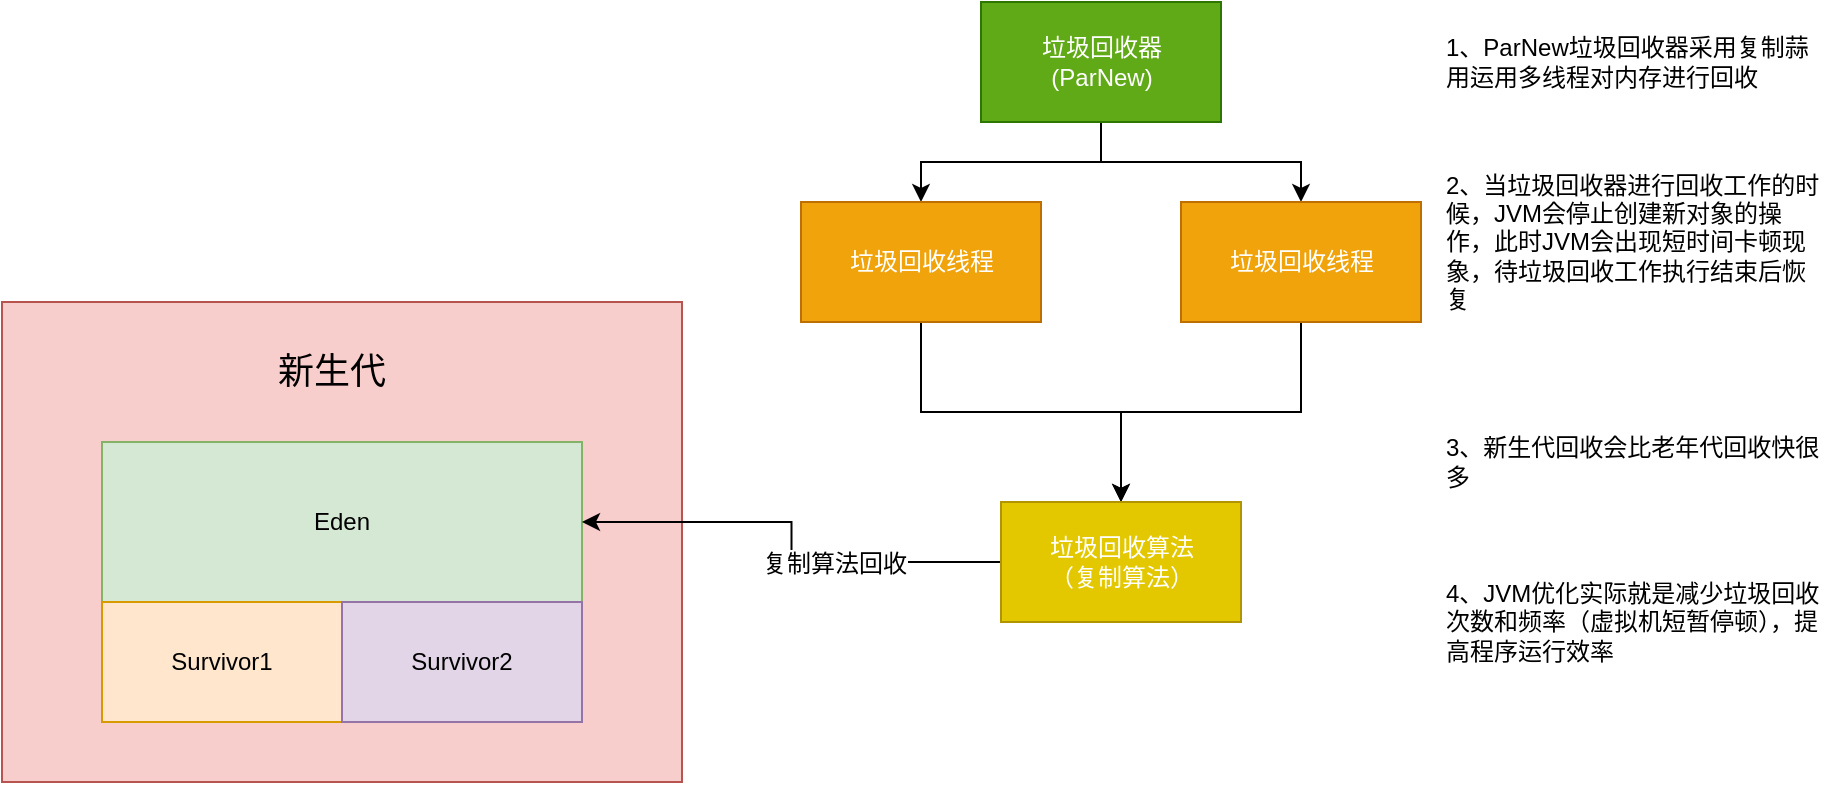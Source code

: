 <mxfile version="14.4.7" type="github">
  <diagram id="5ijHEx5X5Nq91W1rm9Qc" name="第 1 页">
    <mxGraphModel dx="1422" dy="772" grid="1" gridSize="10" guides="1" tooltips="1" connect="1" arrows="1" fold="1" page="1" pageScale="1" pageWidth="827" pageHeight="1169" math="0" shadow="0">
      <root>
        <mxCell id="0" />
        <mxCell id="1" parent="0" />
        <mxCell id="SIsQI7Nt7-XxvUVROHWF-1" value="" style="rounded=0;whiteSpace=wrap;html=1;fillColor=#f8cecc;strokeColor=#b85450;" vertex="1" parent="1">
          <mxGeometry x="20" y="300" width="340" height="240" as="geometry" />
        </mxCell>
        <mxCell id="SIsQI7Nt7-XxvUVROHWF-2" value="Eden" style="rounded=0;whiteSpace=wrap;html=1;fillColor=#d5e8d4;strokeColor=#82b366;" vertex="1" parent="1">
          <mxGeometry x="70" y="370" width="240" height="80" as="geometry" />
        </mxCell>
        <mxCell id="SIsQI7Nt7-XxvUVROHWF-3" value="Survivor1" style="rounded=0;whiteSpace=wrap;html=1;fillColor=#ffe6cc;strokeColor=#d79b00;" vertex="1" parent="1">
          <mxGeometry x="70" y="450" width="120" height="60" as="geometry" />
        </mxCell>
        <mxCell id="SIsQI7Nt7-XxvUVROHWF-4" value="Survivor2" style="rounded=0;whiteSpace=wrap;html=1;fillColor=#e1d5e7;strokeColor=#9673a6;" vertex="1" parent="1">
          <mxGeometry x="190" y="450" width="120" height="60" as="geometry" />
        </mxCell>
        <mxCell id="SIsQI7Nt7-XxvUVROHWF-5" value="新生代" style="text;html=1;strokeColor=none;fillColor=none;align=center;verticalAlign=middle;whiteSpace=wrap;rounded=0;fontStyle=0;fontSize=18;" vertex="1" parent="1">
          <mxGeometry x="150" y="320" width="70" height="30" as="geometry" />
        </mxCell>
        <mxCell id="SIsQI7Nt7-XxvUVROHWF-9" style="edgeStyle=orthogonalEdgeStyle;rounded=0;orthogonalLoop=1;jettySize=auto;html=1;fontSize=12;" edge="1" parent="1" source="SIsQI7Nt7-XxvUVROHWF-6" target="SIsQI7Nt7-XxvUVROHWF-7">
          <mxGeometry relative="1" as="geometry" />
        </mxCell>
        <mxCell id="SIsQI7Nt7-XxvUVROHWF-10" style="edgeStyle=orthogonalEdgeStyle;rounded=0;orthogonalLoop=1;jettySize=auto;html=1;fontSize=12;" edge="1" parent="1" source="SIsQI7Nt7-XxvUVROHWF-6" target="SIsQI7Nt7-XxvUVROHWF-8">
          <mxGeometry relative="1" as="geometry" />
        </mxCell>
        <mxCell id="SIsQI7Nt7-XxvUVROHWF-6" value="垃圾回收器&lt;br&gt;(ParNew)" style="rounded=0;whiteSpace=wrap;html=1;fontSize=12;fillColor=#60a917;strokeColor=#2D7600;fontColor=#ffffff;" vertex="1" parent="1">
          <mxGeometry x="509.5" y="150" width="120" height="60" as="geometry" />
        </mxCell>
        <mxCell id="SIsQI7Nt7-XxvUVROHWF-12" style="edgeStyle=orthogonalEdgeStyle;rounded=0;orthogonalLoop=1;jettySize=auto;html=1;fontSize=12;" edge="1" parent="1" source="SIsQI7Nt7-XxvUVROHWF-7" target="SIsQI7Nt7-XxvUVROHWF-11">
          <mxGeometry relative="1" as="geometry" />
        </mxCell>
        <mxCell id="SIsQI7Nt7-XxvUVROHWF-7" value="垃圾回收线程" style="rounded=0;whiteSpace=wrap;html=1;fontSize=12;fillColor=#f0a30a;strokeColor=#BD7000;fontColor=#ffffff;" vertex="1" parent="1">
          <mxGeometry x="419.5" y="250" width="120" height="60" as="geometry" />
        </mxCell>
        <mxCell id="SIsQI7Nt7-XxvUVROHWF-13" style="edgeStyle=orthogonalEdgeStyle;rounded=0;orthogonalLoop=1;jettySize=auto;html=1;fontSize=12;" edge="1" parent="1" source="SIsQI7Nt7-XxvUVROHWF-8" target="SIsQI7Nt7-XxvUVROHWF-11">
          <mxGeometry relative="1" as="geometry" />
        </mxCell>
        <mxCell id="SIsQI7Nt7-XxvUVROHWF-8" value="垃圾回收线程" style="rounded=0;whiteSpace=wrap;html=1;fontSize=12;fillColor=#f0a30a;strokeColor=#BD7000;fontColor=#ffffff;" vertex="1" parent="1">
          <mxGeometry x="609.5" y="250" width="120" height="60" as="geometry" />
        </mxCell>
        <mxCell id="SIsQI7Nt7-XxvUVROHWF-14" style="edgeStyle=orthogonalEdgeStyle;rounded=0;orthogonalLoop=1;jettySize=auto;html=1;entryX=1;entryY=0.5;entryDx=0;entryDy=0;fontSize=12;" edge="1" parent="1" source="SIsQI7Nt7-XxvUVROHWF-11" target="SIsQI7Nt7-XxvUVROHWF-2">
          <mxGeometry relative="1" as="geometry" />
        </mxCell>
        <mxCell id="SIsQI7Nt7-XxvUVROHWF-15" value="复制算法回收" style="edgeLabel;html=1;align=center;verticalAlign=middle;resizable=0;points=[];fontSize=12;" vertex="1" connectable="0" parent="SIsQI7Nt7-XxvUVROHWF-14">
          <mxGeometry x="-0.269" y="1" relative="1" as="geometry">
            <mxPoint as="offset" />
          </mxGeometry>
        </mxCell>
        <mxCell id="SIsQI7Nt7-XxvUVROHWF-11" value="垃圾回收算法&lt;br&gt;（复制算法）" style="rounded=0;whiteSpace=wrap;html=1;fontSize=12;fillColor=#e3c800;strokeColor=#B09500;fontColor=#ffffff;" vertex="1" parent="1">
          <mxGeometry x="519.5" y="400" width="120" height="60" as="geometry" />
        </mxCell>
        <mxCell id="SIsQI7Nt7-XxvUVROHWF-16" value="1、ParNew垃圾回收器采用复制蒜用运用多线程对内存进行回收&lt;br&gt;" style="text;html=1;strokeColor=none;fillColor=none;align=left;verticalAlign=middle;whiteSpace=wrap;rounded=0;fontSize=12;" vertex="1" parent="1">
          <mxGeometry x="740" y="150" width="193" height="60" as="geometry" />
        </mxCell>
        <mxCell id="SIsQI7Nt7-XxvUVROHWF-17" value="2、当垃圾回收器进行回收工作的时候，JVM会停止创建新对象的操作，此时JVM会出现短时间卡顿现象，待垃圾回收工作执行结束后恢复" style="text;html=1;strokeColor=none;fillColor=none;align=left;verticalAlign=middle;whiteSpace=wrap;rounded=0;fontSize=12;" vertex="1" parent="1">
          <mxGeometry x="740" y="240" width="193" height="60" as="geometry" />
        </mxCell>
        <mxCell id="SIsQI7Nt7-XxvUVROHWF-19" value="3、新生代回收会比老年代回收快很多" style="text;html=1;strokeColor=none;fillColor=none;align=left;verticalAlign=middle;whiteSpace=wrap;rounded=0;fontSize=12;" vertex="1" parent="1">
          <mxGeometry x="740" y="350" width="193" height="60" as="geometry" />
        </mxCell>
        <mxCell id="SIsQI7Nt7-XxvUVROHWF-20" value="4、JVM优化实际就是减少垃圾回收次数和频率（虚拟机短暂停顿），提高程序运行效率" style="text;html=1;strokeColor=none;fillColor=none;align=left;verticalAlign=middle;whiteSpace=wrap;rounded=0;fontSize=12;" vertex="1" parent="1">
          <mxGeometry x="740" y="430" width="193" height="60" as="geometry" />
        </mxCell>
      </root>
    </mxGraphModel>
  </diagram>
</mxfile>
